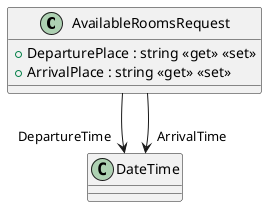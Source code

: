 @startuml
class AvailableRoomsRequest {
    + DeparturePlace : string <<get>> <<set>>
    + ArrivalPlace : string <<get>> <<set>>
}
AvailableRoomsRequest --> "DepartureTime" DateTime
AvailableRoomsRequest --> "ArrivalTime" DateTime
@enduml
